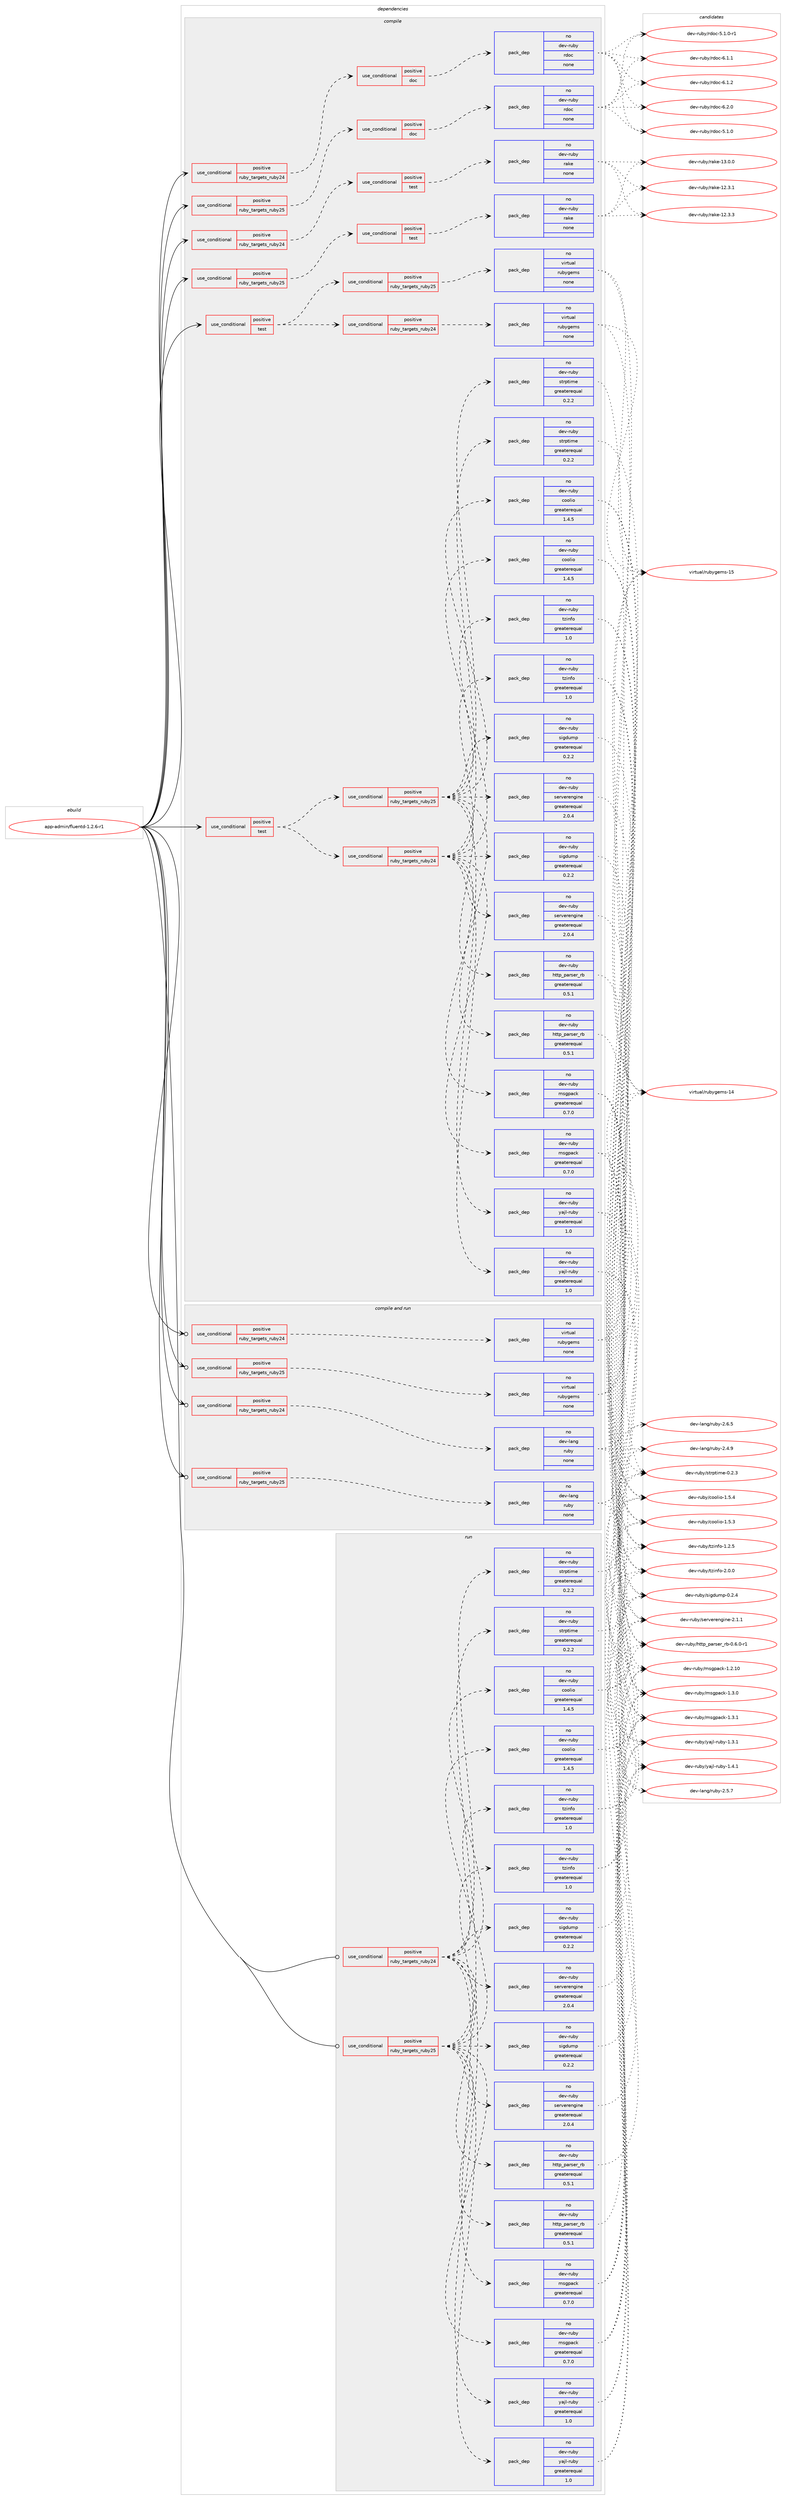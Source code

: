 digraph prolog {

# *************
# Graph options
# *************

newrank=true;
concentrate=true;
compound=true;
graph [rankdir=LR,fontname=Helvetica,fontsize=10,ranksep=1.5];#, ranksep=2.5, nodesep=0.2];
edge  [arrowhead=vee];
node  [fontname=Helvetica,fontsize=10];

# **********
# The ebuild
# **********

subgraph cluster_leftcol {
color=gray;
rank=same;
label=<<i>ebuild</i>>;
id [label="app-admin/fluentd-1.2.6-r1", color=red, width=4, href="../app-admin/fluentd-1.2.6-r1.svg"];
}

# ****************
# The dependencies
# ****************

subgraph cluster_midcol {
color=gray;
label=<<i>dependencies</i>>;
subgraph cluster_compile {
fillcolor="#eeeeee";
style=filled;
label=<<i>compile</i>>;
subgraph cond110929 {
dependency466448 [label=<<TABLE BORDER="0" CELLBORDER="1" CELLSPACING="0" CELLPADDING="4"><TR><TD ROWSPAN="3" CELLPADDING="10">use_conditional</TD></TR><TR><TD>positive</TD></TR><TR><TD>ruby_targets_ruby24</TD></TR></TABLE>>, shape=none, color=red];
subgraph cond110930 {
dependency466449 [label=<<TABLE BORDER="0" CELLBORDER="1" CELLSPACING="0" CELLPADDING="4"><TR><TD ROWSPAN="3" CELLPADDING="10">use_conditional</TD></TR><TR><TD>positive</TD></TR><TR><TD>doc</TD></TR></TABLE>>, shape=none, color=red];
subgraph pack347026 {
dependency466450 [label=<<TABLE BORDER="0" CELLBORDER="1" CELLSPACING="0" CELLPADDING="4" WIDTH="220"><TR><TD ROWSPAN="6" CELLPADDING="30">pack_dep</TD></TR><TR><TD WIDTH="110">no</TD></TR><TR><TD>dev-ruby</TD></TR><TR><TD>rdoc</TD></TR><TR><TD>none</TD></TR><TR><TD></TD></TR></TABLE>>, shape=none, color=blue];
}
dependency466449:e -> dependency466450:w [weight=20,style="dashed",arrowhead="vee"];
}
dependency466448:e -> dependency466449:w [weight=20,style="dashed",arrowhead="vee"];
}
id:e -> dependency466448:w [weight=20,style="solid",arrowhead="vee"];
subgraph cond110931 {
dependency466451 [label=<<TABLE BORDER="0" CELLBORDER="1" CELLSPACING="0" CELLPADDING="4"><TR><TD ROWSPAN="3" CELLPADDING="10">use_conditional</TD></TR><TR><TD>positive</TD></TR><TR><TD>ruby_targets_ruby24</TD></TR></TABLE>>, shape=none, color=red];
subgraph cond110932 {
dependency466452 [label=<<TABLE BORDER="0" CELLBORDER="1" CELLSPACING="0" CELLPADDING="4"><TR><TD ROWSPAN="3" CELLPADDING="10">use_conditional</TD></TR><TR><TD>positive</TD></TR><TR><TD>test</TD></TR></TABLE>>, shape=none, color=red];
subgraph pack347027 {
dependency466453 [label=<<TABLE BORDER="0" CELLBORDER="1" CELLSPACING="0" CELLPADDING="4" WIDTH="220"><TR><TD ROWSPAN="6" CELLPADDING="30">pack_dep</TD></TR><TR><TD WIDTH="110">no</TD></TR><TR><TD>dev-ruby</TD></TR><TR><TD>rake</TD></TR><TR><TD>none</TD></TR><TR><TD></TD></TR></TABLE>>, shape=none, color=blue];
}
dependency466452:e -> dependency466453:w [weight=20,style="dashed",arrowhead="vee"];
}
dependency466451:e -> dependency466452:w [weight=20,style="dashed",arrowhead="vee"];
}
id:e -> dependency466451:w [weight=20,style="solid",arrowhead="vee"];
subgraph cond110933 {
dependency466454 [label=<<TABLE BORDER="0" CELLBORDER="1" CELLSPACING="0" CELLPADDING="4"><TR><TD ROWSPAN="3" CELLPADDING="10">use_conditional</TD></TR><TR><TD>positive</TD></TR><TR><TD>ruby_targets_ruby25</TD></TR></TABLE>>, shape=none, color=red];
subgraph cond110934 {
dependency466455 [label=<<TABLE BORDER="0" CELLBORDER="1" CELLSPACING="0" CELLPADDING="4"><TR><TD ROWSPAN="3" CELLPADDING="10">use_conditional</TD></TR><TR><TD>positive</TD></TR><TR><TD>doc</TD></TR></TABLE>>, shape=none, color=red];
subgraph pack347028 {
dependency466456 [label=<<TABLE BORDER="0" CELLBORDER="1" CELLSPACING="0" CELLPADDING="4" WIDTH="220"><TR><TD ROWSPAN="6" CELLPADDING="30">pack_dep</TD></TR><TR><TD WIDTH="110">no</TD></TR><TR><TD>dev-ruby</TD></TR><TR><TD>rdoc</TD></TR><TR><TD>none</TD></TR><TR><TD></TD></TR></TABLE>>, shape=none, color=blue];
}
dependency466455:e -> dependency466456:w [weight=20,style="dashed",arrowhead="vee"];
}
dependency466454:e -> dependency466455:w [weight=20,style="dashed",arrowhead="vee"];
}
id:e -> dependency466454:w [weight=20,style="solid",arrowhead="vee"];
subgraph cond110935 {
dependency466457 [label=<<TABLE BORDER="0" CELLBORDER="1" CELLSPACING="0" CELLPADDING="4"><TR><TD ROWSPAN="3" CELLPADDING="10">use_conditional</TD></TR><TR><TD>positive</TD></TR><TR><TD>ruby_targets_ruby25</TD></TR></TABLE>>, shape=none, color=red];
subgraph cond110936 {
dependency466458 [label=<<TABLE BORDER="0" CELLBORDER="1" CELLSPACING="0" CELLPADDING="4"><TR><TD ROWSPAN="3" CELLPADDING="10">use_conditional</TD></TR><TR><TD>positive</TD></TR><TR><TD>test</TD></TR></TABLE>>, shape=none, color=red];
subgraph pack347029 {
dependency466459 [label=<<TABLE BORDER="0" CELLBORDER="1" CELLSPACING="0" CELLPADDING="4" WIDTH="220"><TR><TD ROWSPAN="6" CELLPADDING="30">pack_dep</TD></TR><TR><TD WIDTH="110">no</TD></TR><TR><TD>dev-ruby</TD></TR><TR><TD>rake</TD></TR><TR><TD>none</TD></TR><TR><TD></TD></TR></TABLE>>, shape=none, color=blue];
}
dependency466458:e -> dependency466459:w [weight=20,style="dashed",arrowhead="vee"];
}
dependency466457:e -> dependency466458:w [weight=20,style="dashed",arrowhead="vee"];
}
id:e -> dependency466457:w [weight=20,style="solid",arrowhead="vee"];
subgraph cond110937 {
dependency466460 [label=<<TABLE BORDER="0" CELLBORDER="1" CELLSPACING="0" CELLPADDING="4"><TR><TD ROWSPAN="3" CELLPADDING="10">use_conditional</TD></TR><TR><TD>positive</TD></TR><TR><TD>test</TD></TR></TABLE>>, shape=none, color=red];
subgraph cond110938 {
dependency466461 [label=<<TABLE BORDER="0" CELLBORDER="1" CELLSPACING="0" CELLPADDING="4"><TR><TD ROWSPAN="3" CELLPADDING="10">use_conditional</TD></TR><TR><TD>positive</TD></TR><TR><TD>ruby_targets_ruby24</TD></TR></TABLE>>, shape=none, color=red];
subgraph pack347030 {
dependency466462 [label=<<TABLE BORDER="0" CELLBORDER="1" CELLSPACING="0" CELLPADDING="4" WIDTH="220"><TR><TD ROWSPAN="6" CELLPADDING="30">pack_dep</TD></TR><TR><TD WIDTH="110">no</TD></TR><TR><TD>dev-ruby</TD></TR><TR><TD>msgpack</TD></TR><TR><TD>greaterequal</TD></TR><TR><TD>0.7.0</TD></TR></TABLE>>, shape=none, color=blue];
}
dependency466461:e -> dependency466462:w [weight=20,style="dashed",arrowhead="vee"];
subgraph pack347031 {
dependency466463 [label=<<TABLE BORDER="0" CELLBORDER="1" CELLSPACING="0" CELLPADDING="4" WIDTH="220"><TR><TD ROWSPAN="6" CELLPADDING="30">pack_dep</TD></TR><TR><TD WIDTH="110">no</TD></TR><TR><TD>dev-ruby</TD></TR><TR><TD>yajl-ruby</TD></TR><TR><TD>greaterequal</TD></TR><TR><TD>1.0</TD></TR></TABLE>>, shape=none, color=blue];
}
dependency466461:e -> dependency466463:w [weight=20,style="dashed",arrowhead="vee"];
subgraph pack347032 {
dependency466464 [label=<<TABLE BORDER="0" CELLBORDER="1" CELLSPACING="0" CELLPADDING="4" WIDTH="220"><TR><TD ROWSPAN="6" CELLPADDING="30">pack_dep</TD></TR><TR><TD WIDTH="110">no</TD></TR><TR><TD>dev-ruby</TD></TR><TR><TD>coolio</TD></TR><TR><TD>greaterequal</TD></TR><TR><TD>1.4.5</TD></TR></TABLE>>, shape=none, color=blue];
}
dependency466461:e -> dependency466464:w [weight=20,style="dashed",arrowhead="vee"];
subgraph pack347033 {
dependency466465 [label=<<TABLE BORDER="0" CELLBORDER="1" CELLSPACING="0" CELLPADDING="4" WIDTH="220"><TR><TD ROWSPAN="6" CELLPADDING="30">pack_dep</TD></TR><TR><TD WIDTH="110">no</TD></TR><TR><TD>dev-ruby</TD></TR><TR><TD>serverengine</TD></TR><TR><TD>greaterequal</TD></TR><TR><TD>2.0.4</TD></TR></TABLE>>, shape=none, color=blue];
}
dependency466461:e -> dependency466465:w [weight=20,style="dashed",arrowhead="vee"];
subgraph pack347034 {
dependency466466 [label=<<TABLE BORDER="0" CELLBORDER="1" CELLSPACING="0" CELLPADDING="4" WIDTH="220"><TR><TD ROWSPAN="6" CELLPADDING="30">pack_dep</TD></TR><TR><TD WIDTH="110">no</TD></TR><TR><TD>dev-ruby</TD></TR><TR><TD>http_parser_rb</TD></TR><TR><TD>greaterequal</TD></TR><TR><TD>0.5.1</TD></TR></TABLE>>, shape=none, color=blue];
}
dependency466461:e -> dependency466466:w [weight=20,style="dashed",arrowhead="vee"];
subgraph pack347035 {
dependency466467 [label=<<TABLE BORDER="0" CELLBORDER="1" CELLSPACING="0" CELLPADDING="4" WIDTH="220"><TR><TD ROWSPAN="6" CELLPADDING="30">pack_dep</TD></TR><TR><TD WIDTH="110">no</TD></TR><TR><TD>dev-ruby</TD></TR><TR><TD>sigdump</TD></TR><TR><TD>greaterequal</TD></TR><TR><TD>0.2.2</TD></TR></TABLE>>, shape=none, color=blue];
}
dependency466461:e -> dependency466467:w [weight=20,style="dashed",arrowhead="vee"];
subgraph pack347036 {
dependency466468 [label=<<TABLE BORDER="0" CELLBORDER="1" CELLSPACING="0" CELLPADDING="4" WIDTH="220"><TR><TD ROWSPAN="6" CELLPADDING="30">pack_dep</TD></TR><TR><TD WIDTH="110">no</TD></TR><TR><TD>dev-ruby</TD></TR><TR><TD>tzinfo</TD></TR><TR><TD>greaterequal</TD></TR><TR><TD>1.0</TD></TR></TABLE>>, shape=none, color=blue];
}
dependency466461:e -> dependency466468:w [weight=20,style="dashed",arrowhead="vee"];
subgraph pack347037 {
dependency466469 [label=<<TABLE BORDER="0" CELLBORDER="1" CELLSPACING="0" CELLPADDING="4" WIDTH="220"><TR><TD ROWSPAN="6" CELLPADDING="30">pack_dep</TD></TR><TR><TD WIDTH="110">no</TD></TR><TR><TD>dev-ruby</TD></TR><TR><TD>strptime</TD></TR><TR><TD>greaterequal</TD></TR><TR><TD>0.2.2</TD></TR></TABLE>>, shape=none, color=blue];
}
dependency466461:e -> dependency466469:w [weight=20,style="dashed",arrowhead="vee"];
}
dependency466460:e -> dependency466461:w [weight=20,style="dashed",arrowhead="vee"];
subgraph cond110939 {
dependency466470 [label=<<TABLE BORDER="0" CELLBORDER="1" CELLSPACING="0" CELLPADDING="4"><TR><TD ROWSPAN="3" CELLPADDING="10">use_conditional</TD></TR><TR><TD>positive</TD></TR><TR><TD>ruby_targets_ruby25</TD></TR></TABLE>>, shape=none, color=red];
subgraph pack347038 {
dependency466471 [label=<<TABLE BORDER="0" CELLBORDER="1" CELLSPACING="0" CELLPADDING="4" WIDTH="220"><TR><TD ROWSPAN="6" CELLPADDING="30">pack_dep</TD></TR><TR><TD WIDTH="110">no</TD></TR><TR><TD>dev-ruby</TD></TR><TR><TD>msgpack</TD></TR><TR><TD>greaterequal</TD></TR><TR><TD>0.7.0</TD></TR></TABLE>>, shape=none, color=blue];
}
dependency466470:e -> dependency466471:w [weight=20,style="dashed",arrowhead="vee"];
subgraph pack347039 {
dependency466472 [label=<<TABLE BORDER="0" CELLBORDER="1" CELLSPACING="0" CELLPADDING="4" WIDTH="220"><TR><TD ROWSPAN="6" CELLPADDING="30">pack_dep</TD></TR><TR><TD WIDTH="110">no</TD></TR><TR><TD>dev-ruby</TD></TR><TR><TD>yajl-ruby</TD></TR><TR><TD>greaterequal</TD></TR><TR><TD>1.0</TD></TR></TABLE>>, shape=none, color=blue];
}
dependency466470:e -> dependency466472:w [weight=20,style="dashed",arrowhead="vee"];
subgraph pack347040 {
dependency466473 [label=<<TABLE BORDER="0" CELLBORDER="1" CELLSPACING="0" CELLPADDING="4" WIDTH="220"><TR><TD ROWSPAN="6" CELLPADDING="30">pack_dep</TD></TR><TR><TD WIDTH="110">no</TD></TR><TR><TD>dev-ruby</TD></TR><TR><TD>coolio</TD></TR><TR><TD>greaterequal</TD></TR><TR><TD>1.4.5</TD></TR></TABLE>>, shape=none, color=blue];
}
dependency466470:e -> dependency466473:w [weight=20,style="dashed",arrowhead="vee"];
subgraph pack347041 {
dependency466474 [label=<<TABLE BORDER="0" CELLBORDER="1" CELLSPACING="0" CELLPADDING="4" WIDTH="220"><TR><TD ROWSPAN="6" CELLPADDING="30">pack_dep</TD></TR><TR><TD WIDTH="110">no</TD></TR><TR><TD>dev-ruby</TD></TR><TR><TD>serverengine</TD></TR><TR><TD>greaterequal</TD></TR><TR><TD>2.0.4</TD></TR></TABLE>>, shape=none, color=blue];
}
dependency466470:e -> dependency466474:w [weight=20,style="dashed",arrowhead="vee"];
subgraph pack347042 {
dependency466475 [label=<<TABLE BORDER="0" CELLBORDER="1" CELLSPACING="0" CELLPADDING="4" WIDTH="220"><TR><TD ROWSPAN="6" CELLPADDING="30">pack_dep</TD></TR><TR><TD WIDTH="110">no</TD></TR><TR><TD>dev-ruby</TD></TR><TR><TD>http_parser_rb</TD></TR><TR><TD>greaterequal</TD></TR><TR><TD>0.5.1</TD></TR></TABLE>>, shape=none, color=blue];
}
dependency466470:e -> dependency466475:w [weight=20,style="dashed",arrowhead="vee"];
subgraph pack347043 {
dependency466476 [label=<<TABLE BORDER="0" CELLBORDER="1" CELLSPACING="0" CELLPADDING="4" WIDTH="220"><TR><TD ROWSPAN="6" CELLPADDING="30">pack_dep</TD></TR><TR><TD WIDTH="110">no</TD></TR><TR><TD>dev-ruby</TD></TR><TR><TD>sigdump</TD></TR><TR><TD>greaterequal</TD></TR><TR><TD>0.2.2</TD></TR></TABLE>>, shape=none, color=blue];
}
dependency466470:e -> dependency466476:w [weight=20,style="dashed",arrowhead="vee"];
subgraph pack347044 {
dependency466477 [label=<<TABLE BORDER="0" CELLBORDER="1" CELLSPACING="0" CELLPADDING="4" WIDTH="220"><TR><TD ROWSPAN="6" CELLPADDING="30">pack_dep</TD></TR><TR><TD WIDTH="110">no</TD></TR><TR><TD>dev-ruby</TD></TR><TR><TD>tzinfo</TD></TR><TR><TD>greaterequal</TD></TR><TR><TD>1.0</TD></TR></TABLE>>, shape=none, color=blue];
}
dependency466470:e -> dependency466477:w [weight=20,style="dashed",arrowhead="vee"];
subgraph pack347045 {
dependency466478 [label=<<TABLE BORDER="0" CELLBORDER="1" CELLSPACING="0" CELLPADDING="4" WIDTH="220"><TR><TD ROWSPAN="6" CELLPADDING="30">pack_dep</TD></TR><TR><TD WIDTH="110">no</TD></TR><TR><TD>dev-ruby</TD></TR><TR><TD>strptime</TD></TR><TR><TD>greaterequal</TD></TR><TR><TD>0.2.2</TD></TR></TABLE>>, shape=none, color=blue];
}
dependency466470:e -> dependency466478:w [weight=20,style="dashed",arrowhead="vee"];
}
dependency466460:e -> dependency466470:w [weight=20,style="dashed",arrowhead="vee"];
}
id:e -> dependency466460:w [weight=20,style="solid",arrowhead="vee"];
subgraph cond110940 {
dependency466479 [label=<<TABLE BORDER="0" CELLBORDER="1" CELLSPACING="0" CELLPADDING="4"><TR><TD ROWSPAN="3" CELLPADDING="10">use_conditional</TD></TR><TR><TD>positive</TD></TR><TR><TD>test</TD></TR></TABLE>>, shape=none, color=red];
subgraph cond110941 {
dependency466480 [label=<<TABLE BORDER="0" CELLBORDER="1" CELLSPACING="0" CELLPADDING="4"><TR><TD ROWSPAN="3" CELLPADDING="10">use_conditional</TD></TR><TR><TD>positive</TD></TR><TR><TD>ruby_targets_ruby24</TD></TR></TABLE>>, shape=none, color=red];
subgraph pack347046 {
dependency466481 [label=<<TABLE BORDER="0" CELLBORDER="1" CELLSPACING="0" CELLPADDING="4" WIDTH="220"><TR><TD ROWSPAN="6" CELLPADDING="30">pack_dep</TD></TR><TR><TD WIDTH="110">no</TD></TR><TR><TD>virtual</TD></TR><TR><TD>rubygems</TD></TR><TR><TD>none</TD></TR><TR><TD></TD></TR></TABLE>>, shape=none, color=blue];
}
dependency466480:e -> dependency466481:w [weight=20,style="dashed",arrowhead="vee"];
}
dependency466479:e -> dependency466480:w [weight=20,style="dashed",arrowhead="vee"];
subgraph cond110942 {
dependency466482 [label=<<TABLE BORDER="0" CELLBORDER="1" CELLSPACING="0" CELLPADDING="4"><TR><TD ROWSPAN="3" CELLPADDING="10">use_conditional</TD></TR><TR><TD>positive</TD></TR><TR><TD>ruby_targets_ruby25</TD></TR></TABLE>>, shape=none, color=red];
subgraph pack347047 {
dependency466483 [label=<<TABLE BORDER="0" CELLBORDER="1" CELLSPACING="0" CELLPADDING="4" WIDTH="220"><TR><TD ROWSPAN="6" CELLPADDING="30">pack_dep</TD></TR><TR><TD WIDTH="110">no</TD></TR><TR><TD>virtual</TD></TR><TR><TD>rubygems</TD></TR><TR><TD>none</TD></TR><TR><TD></TD></TR></TABLE>>, shape=none, color=blue];
}
dependency466482:e -> dependency466483:w [weight=20,style="dashed",arrowhead="vee"];
}
dependency466479:e -> dependency466482:w [weight=20,style="dashed",arrowhead="vee"];
}
id:e -> dependency466479:w [weight=20,style="solid",arrowhead="vee"];
}
subgraph cluster_compileandrun {
fillcolor="#eeeeee";
style=filled;
label=<<i>compile and run</i>>;
subgraph cond110943 {
dependency466484 [label=<<TABLE BORDER="0" CELLBORDER="1" CELLSPACING="0" CELLPADDING="4"><TR><TD ROWSPAN="3" CELLPADDING="10">use_conditional</TD></TR><TR><TD>positive</TD></TR><TR><TD>ruby_targets_ruby24</TD></TR></TABLE>>, shape=none, color=red];
subgraph pack347048 {
dependency466485 [label=<<TABLE BORDER="0" CELLBORDER="1" CELLSPACING="0" CELLPADDING="4" WIDTH="220"><TR><TD ROWSPAN="6" CELLPADDING="30">pack_dep</TD></TR><TR><TD WIDTH="110">no</TD></TR><TR><TD>dev-lang</TD></TR><TR><TD>ruby</TD></TR><TR><TD>none</TD></TR><TR><TD></TD></TR></TABLE>>, shape=none, color=blue];
}
dependency466484:e -> dependency466485:w [weight=20,style="dashed",arrowhead="vee"];
}
id:e -> dependency466484:w [weight=20,style="solid",arrowhead="odotvee"];
subgraph cond110944 {
dependency466486 [label=<<TABLE BORDER="0" CELLBORDER="1" CELLSPACING="0" CELLPADDING="4"><TR><TD ROWSPAN="3" CELLPADDING="10">use_conditional</TD></TR><TR><TD>positive</TD></TR><TR><TD>ruby_targets_ruby24</TD></TR></TABLE>>, shape=none, color=red];
subgraph pack347049 {
dependency466487 [label=<<TABLE BORDER="0" CELLBORDER="1" CELLSPACING="0" CELLPADDING="4" WIDTH="220"><TR><TD ROWSPAN="6" CELLPADDING="30">pack_dep</TD></TR><TR><TD WIDTH="110">no</TD></TR><TR><TD>virtual</TD></TR><TR><TD>rubygems</TD></TR><TR><TD>none</TD></TR><TR><TD></TD></TR></TABLE>>, shape=none, color=blue];
}
dependency466486:e -> dependency466487:w [weight=20,style="dashed",arrowhead="vee"];
}
id:e -> dependency466486:w [weight=20,style="solid",arrowhead="odotvee"];
subgraph cond110945 {
dependency466488 [label=<<TABLE BORDER="0" CELLBORDER="1" CELLSPACING="0" CELLPADDING="4"><TR><TD ROWSPAN="3" CELLPADDING="10">use_conditional</TD></TR><TR><TD>positive</TD></TR><TR><TD>ruby_targets_ruby25</TD></TR></TABLE>>, shape=none, color=red];
subgraph pack347050 {
dependency466489 [label=<<TABLE BORDER="0" CELLBORDER="1" CELLSPACING="0" CELLPADDING="4" WIDTH="220"><TR><TD ROWSPAN="6" CELLPADDING="30">pack_dep</TD></TR><TR><TD WIDTH="110">no</TD></TR><TR><TD>dev-lang</TD></TR><TR><TD>ruby</TD></TR><TR><TD>none</TD></TR><TR><TD></TD></TR></TABLE>>, shape=none, color=blue];
}
dependency466488:e -> dependency466489:w [weight=20,style="dashed",arrowhead="vee"];
}
id:e -> dependency466488:w [weight=20,style="solid",arrowhead="odotvee"];
subgraph cond110946 {
dependency466490 [label=<<TABLE BORDER="0" CELLBORDER="1" CELLSPACING="0" CELLPADDING="4"><TR><TD ROWSPAN="3" CELLPADDING="10">use_conditional</TD></TR><TR><TD>positive</TD></TR><TR><TD>ruby_targets_ruby25</TD></TR></TABLE>>, shape=none, color=red];
subgraph pack347051 {
dependency466491 [label=<<TABLE BORDER="0" CELLBORDER="1" CELLSPACING="0" CELLPADDING="4" WIDTH="220"><TR><TD ROWSPAN="6" CELLPADDING="30">pack_dep</TD></TR><TR><TD WIDTH="110">no</TD></TR><TR><TD>virtual</TD></TR><TR><TD>rubygems</TD></TR><TR><TD>none</TD></TR><TR><TD></TD></TR></TABLE>>, shape=none, color=blue];
}
dependency466490:e -> dependency466491:w [weight=20,style="dashed",arrowhead="vee"];
}
id:e -> dependency466490:w [weight=20,style="solid",arrowhead="odotvee"];
}
subgraph cluster_run {
fillcolor="#eeeeee";
style=filled;
label=<<i>run</i>>;
subgraph cond110947 {
dependency466492 [label=<<TABLE BORDER="0" CELLBORDER="1" CELLSPACING="0" CELLPADDING="4"><TR><TD ROWSPAN="3" CELLPADDING="10">use_conditional</TD></TR><TR><TD>positive</TD></TR><TR><TD>ruby_targets_ruby24</TD></TR></TABLE>>, shape=none, color=red];
subgraph pack347052 {
dependency466493 [label=<<TABLE BORDER="0" CELLBORDER="1" CELLSPACING="0" CELLPADDING="4" WIDTH="220"><TR><TD ROWSPAN="6" CELLPADDING="30">pack_dep</TD></TR><TR><TD WIDTH="110">no</TD></TR><TR><TD>dev-ruby</TD></TR><TR><TD>msgpack</TD></TR><TR><TD>greaterequal</TD></TR><TR><TD>0.7.0</TD></TR></TABLE>>, shape=none, color=blue];
}
dependency466492:e -> dependency466493:w [weight=20,style="dashed",arrowhead="vee"];
subgraph pack347053 {
dependency466494 [label=<<TABLE BORDER="0" CELLBORDER="1" CELLSPACING="0" CELLPADDING="4" WIDTH="220"><TR><TD ROWSPAN="6" CELLPADDING="30">pack_dep</TD></TR><TR><TD WIDTH="110">no</TD></TR><TR><TD>dev-ruby</TD></TR><TR><TD>yajl-ruby</TD></TR><TR><TD>greaterequal</TD></TR><TR><TD>1.0</TD></TR></TABLE>>, shape=none, color=blue];
}
dependency466492:e -> dependency466494:w [weight=20,style="dashed",arrowhead="vee"];
subgraph pack347054 {
dependency466495 [label=<<TABLE BORDER="0" CELLBORDER="1" CELLSPACING="0" CELLPADDING="4" WIDTH="220"><TR><TD ROWSPAN="6" CELLPADDING="30">pack_dep</TD></TR><TR><TD WIDTH="110">no</TD></TR><TR><TD>dev-ruby</TD></TR><TR><TD>coolio</TD></TR><TR><TD>greaterequal</TD></TR><TR><TD>1.4.5</TD></TR></TABLE>>, shape=none, color=blue];
}
dependency466492:e -> dependency466495:w [weight=20,style="dashed",arrowhead="vee"];
subgraph pack347055 {
dependency466496 [label=<<TABLE BORDER="0" CELLBORDER="1" CELLSPACING="0" CELLPADDING="4" WIDTH="220"><TR><TD ROWSPAN="6" CELLPADDING="30">pack_dep</TD></TR><TR><TD WIDTH="110">no</TD></TR><TR><TD>dev-ruby</TD></TR><TR><TD>serverengine</TD></TR><TR><TD>greaterequal</TD></TR><TR><TD>2.0.4</TD></TR></TABLE>>, shape=none, color=blue];
}
dependency466492:e -> dependency466496:w [weight=20,style="dashed",arrowhead="vee"];
subgraph pack347056 {
dependency466497 [label=<<TABLE BORDER="0" CELLBORDER="1" CELLSPACING="0" CELLPADDING="4" WIDTH="220"><TR><TD ROWSPAN="6" CELLPADDING="30">pack_dep</TD></TR><TR><TD WIDTH="110">no</TD></TR><TR><TD>dev-ruby</TD></TR><TR><TD>http_parser_rb</TD></TR><TR><TD>greaterequal</TD></TR><TR><TD>0.5.1</TD></TR></TABLE>>, shape=none, color=blue];
}
dependency466492:e -> dependency466497:w [weight=20,style="dashed",arrowhead="vee"];
subgraph pack347057 {
dependency466498 [label=<<TABLE BORDER="0" CELLBORDER="1" CELLSPACING="0" CELLPADDING="4" WIDTH="220"><TR><TD ROWSPAN="6" CELLPADDING="30">pack_dep</TD></TR><TR><TD WIDTH="110">no</TD></TR><TR><TD>dev-ruby</TD></TR><TR><TD>sigdump</TD></TR><TR><TD>greaterequal</TD></TR><TR><TD>0.2.2</TD></TR></TABLE>>, shape=none, color=blue];
}
dependency466492:e -> dependency466498:w [weight=20,style="dashed",arrowhead="vee"];
subgraph pack347058 {
dependency466499 [label=<<TABLE BORDER="0" CELLBORDER="1" CELLSPACING="0" CELLPADDING="4" WIDTH="220"><TR><TD ROWSPAN="6" CELLPADDING="30">pack_dep</TD></TR><TR><TD WIDTH="110">no</TD></TR><TR><TD>dev-ruby</TD></TR><TR><TD>tzinfo</TD></TR><TR><TD>greaterequal</TD></TR><TR><TD>1.0</TD></TR></TABLE>>, shape=none, color=blue];
}
dependency466492:e -> dependency466499:w [weight=20,style="dashed",arrowhead="vee"];
subgraph pack347059 {
dependency466500 [label=<<TABLE BORDER="0" CELLBORDER="1" CELLSPACING="0" CELLPADDING="4" WIDTH="220"><TR><TD ROWSPAN="6" CELLPADDING="30">pack_dep</TD></TR><TR><TD WIDTH="110">no</TD></TR><TR><TD>dev-ruby</TD></TR><TR><TD>strptime</TD></TR><TR><TD>greaterequal</TD></TR><TR><TD>0.2.2</TD></TR></TABLE>>, shape=none, color=blue];
}
dependency466492:e -> dependency466500:w [weight=20,style="dashed",arrowhead="vee"];
}
id:e -> dependency466492:w [weight=20,style="solid",arrowhead="odot"];
subgraph cond110948 {
dependency466501 [label=<<TABLE BORDER="0" CELLBORDER="1" CELLSPACING="0" CELLPADDING="4"><TR><TD ROWSPAN="3" CELLPADDING="10">use_conditional</TD></TR><TR><TD>positive</TD></TR><TR><TD>ruby_targets_ruby25</TD></TR></TABLE>>, shape=none, color=red];
subgraph pack347060 {
dependency466502 [label=<<TABLE BORDER="0" CELLBORDER="1" CELLSPACING="0" CELLPADDING="4" WIDTH="220"><TR><TD ROWSPAN="6" CELLPADDING="30">pack_dep</TD></TR><TR><TD WIDTH="110">no</TD></TR><TR><TD>dev-ruby</TD></TR><TR><TD>msgpack</TD></TR><TR><TD>greaterequal</TD></TR><TR><TD>0.7.0</TD></TR></TABLE>>, shape=none, color=blue];
}
dependency466501:e -> dependency466502:w [weight=20,style="dashed",arrowhead="vee"];
subgraph pack347061 {
dependency466503 [label=<<TABLE BORDER="0" CELLBORDER="1" CELLSPACING="0" CELLPADDING="4" WIDTH="220"><TR><TD ROWSPAN="6" CELLPADDING="30">pack_dep</TD></TR><TR><TD WIDTH="110">no</TD></TR><TR><TD>dev-ruby</TD></TR><TR><TD>yajl-ruby</TD></TR><TR><TD>greaterequal</TD></TR><TR><TD>1.0</TD></TR></TABLE>>, shape=none, color=blue];
}
dependency466501:e -> dependency466503:w [weight=20,style="dashed",arrowhead="vee"];
subgraph pack347062 {
dependency466504 [label=<<TABLE BORDER="0" CELLBORDER="1" CELLSPACING="0" CELLPADDING="4" WIDTH="220"><TR><TD ROWSPAN="6" CELLPADDING="30">pack_dep</TD></TR><TR><TD WIDTH="110">no</TD></TR><TR><TD>dev-ruby</TD></TR><TR><TD>coolio</TD></TR><TR><TD>greaterequal</TD></TR><TR><TD>1.4.5</TD></TR></TABLE>>, shape=none, color=blue];
}
dependency466501:e -> dependency466504:w [weight=20,style="dashed",arrowhead="vee"];
subgraph pack347063 {
dependency466505 [label=<<TABLE BORDER="0" CELLBORDER="1" CELLSPACING="0" CELLPADDING="4" WIDTH="220"><TR><TD ROWSPAN="6" CELLPADDING="30">pack_dep</TD></TR><TR><TD WIDTH="110">no</TD></TR><TR><TD>dev-ruby</TD></TR><TR><TD>serverengine</TD></TR><TR><TD>greaterequal</TD></TR><TR><TD>2.0.4</TD></TR></TABLE>>, shape=none, color=blue];
}
dependency466501:e -> dependency466505:w [weight=20,style="dashed",arrowhead="vee"];
subgraph pack347064 {
dependency466506 [label=<<TABLE BORDER="0" CELLBORDER="1" CELLSPACING="0" CELLPADDING="4" WIDTH="220"><TR><TD ROWSPAN="6" CELLPADDING="30">pack_dep</TD></TR><TR><TD WIDTH="110">no</TD></TR><TR><TD>dev-ruby</TD></TR><TR><TD>http_parser_rb</TD></TR><TR><TD>greaterequal</TD></TR><TR><TD>0.5.1</TD></TR></TABLE>>, shape=none, color=blue];
}
dependency466501:e -> dependency466506:w [weight=20,style="dashed",arrowhead="vee"];
subgraph pack347065 {
dependency466507 [label=<<TABLE BORDER="0" CELLBORDER="1" CELLSPACING="0" CELLPADDING="4" WIDTH="220"><TR><TD ROWSPAN="6" CELLPADDING="30">pack_dep</TD></TR><TR><TD WIDTH="110">no</TD></TR><TR><TD>dev-ruby</TD></TR><TR><TD>sigdump</TD></TR><TR><TD>greaterequal</TD></TR><TR><TD>0.2.2</TD></TR></TABLE>>, shape=none, color=blue];
}
dependency466501:e -> dependency466507:w [weight=20,style="dashed",arrowhead="vee"];
subgraph pack347066 {
dependency466508 [label=<<TABLE BORDER="0" CELLBORDER="1" CELLSPACING="0" CELLPADDING="4" WIDTH="220"><TR><TD ROWSPAN="6" CELLPADDING="30">pack_dep</TD></TR><TR><TD WIDTH="110">no</TD></TR><TR><TD>dev-ruby</TD></TR><TR><TD>tzinfo</TD></TR><TR><TD>greaterequal</TD></TR><TR><TD>1.0</TD></TR></TABLE>>, shape=none, color=blue];
}
dependency466501:e -> dependency466508:w [weight=20,style="dashed",arrowhead="vee"];
subgraph pack347067 {
dependency466509 [label=<<TABLE BORDER="0" CELLBORDER="1" CELLSPACING="0" CELLPADDING="4" WIDTH="220"><TR><TD ROWSPAN="6" CELLPADDING="30">pack_dep</TD></TR><TR><TD WIDTH="110">no</TD></TR><TR><TD>dev-ruby</TD></TR><TR><TD>strptime</TD></TR><TR><TD>greaterequal</TD></TR><TR><TD>0.2.2</TD></TR></TABLE>>, shape=none, color=blue];
}
dependency466501:e -> dependency466509:w [weight=20,style="dashed",arrowhead="vee"];
}
id:e -> dependency466501:w [weight=20,style="solid",arrowhead="odot"];
}
}

# **************
# The candidates
# **************

subgraph cluster_choices {
rank=same;
color=gray;
label=<<i>candidates</i>>;

subgraph choice347026 {
color=black;
nodesep=1;
choice10010111845114117981214711410011199455346494648 [label="dev-ruby/rdoc-5.1.0", color=red, width=4,href="../dev-ruby/rdoc-5.1.0.svg"];
choice100101118451141179812147114100111994553464946484511449 [label="dev-ruby/rdoc-5.1.0-r1", color=red, width=4,href="../dev-ruby/rdoc-5.1.0-r1.svg"];
choice10010111845114117981214711410011199455446494649 [label="dev-ruby/rdoc-6.1.1", color=red, width=4,href="../dev-ruby/rdoc-6.1.1.svg"];
choice10010111845114117981214711410011199455446494650 [label="dev-ruby/rdoc-6.1.2", color=red, width=4,href="../dev-ruby/rdoc-6.1.2.svg"];
choice10010111845114117981214711410011199455446504648 [label="dev-ruby/rdoc-6.2.0", color=red, width=4,href="../dev-ruby/rdoc-6.2.0.svg"];
dependency466450:e -> choice10010111845114117981214711410011199455346494648:w [style=dotted,weight="100"];
dependency466450:e -> choice100101118451141179812147114100111994553464946484511449:w [style=dotted,weight="100"];
dependency466450:e -> choice10010111845114117981214711410011199455446494649:w [style=dotted,weight="100"];
dependency466450:e -> choice10010111845114117981214711410011199455446494650:w [style=dotted,weight="100"];
dependency466450:e -> choice10010111845114117981214711410011199455446504648:w [style=dotted,weight="100"];
}
subgraph choice347027 {
color=black;
nodesep=1;
choice1001011184511411798121471149710710145495046514649 [label="dev-ruby/rake-12.3.1", color=red, width=4,href="../dev-ruby/rake-12.3.1.svg"];
choice1001011184511411798121471149710710145495046514651 [label="dev-ruby/rake-12.3.3", color=red, width=4,href="../dev-ruby/rake-12.3.3.svg"];
choice1001011184511411798121471149710710145495146484648 [label="dev-ruby/rake-13.0.0", color=red, width=4,href="../dev-ruby/rake-13.0.0.svg"];
dependency466453:e -> choice1001011184511411798121471149710710145495046514649:w [style=dotted,weight="100"];
dependency466453:e -> choice1001011184511411798121471149710710145495046514651:w [style=dotted,weight="100"];
dependency466453:e -> choice1001011184511411798121471149710710145495146484648:w [style=dotted,weight="100"];
}
subgraph choice347028 {
color=black;
nodesep=1;
choice10010111845114117981214711410011199455346494648 [label="dev-ruby/rdoc-5.1.0", color=red, width=4,href="../dev-ruby/rdoc-5.1.0.svg"];
choice100101118451141179812147114100111994553464946484511449 [label="dev-ruby/rdoc-5.1.0-r1", color=red, width=4,href="../dev-ruby/rdoc-5.1.0-r1.svg"];
choice10010111845114117981214711410011199455446494649 [label="dev-ruby/rdoc-6.1.1", color=red, width=4,href="../dev-ruby/rdoc-6.1.1.svg"];
choice10010111845114117981214711410011199455446494650 [label="dev-ruby/rdoc-6.1.2", color=red, width=4,href="../dev-ruby/rdoc-6.1.2.svg"];
choice10010111845114117981214711410011199455446504648 [label="dev-ruby/rdoc-6.2.0", color=red, width=4,href="../dev-ruby/rdoc-6.2.0.svg"];
dependency466456:e -> choice10010111845114117981214711410011199455346494648:w [style=dotted,weight="100"];
dependency466456:e -> choice100101118451141179812147114100111994553464946484511449:w [style=dotted,weight="100"];
dependency466456:e -> choice10010111845114117981214711410011199455446494649:w [style=dotted,weight="100"];
dependency466456:e -> choice10010111845114117981214711410011199455446494650:w [style=dotted,weight="100"];
dependency466456:e -> choice10010111845114117981214711410011199455446504648:w [style=dotted,weight="100"];
}
subgraph choice347029 {
color=black;
nodesep=1;
choice1001011184511411798121471149710710145495046514649 [label="dev-ruby/rake-12.3.1", color=red, width=4,href="../dev-ruby/rake-12.3.1.svg"];
choice1001011184511411798121471149710710145495046514651 [label="dev-ruby/rake-12.3.3", color=red, width=4,href="../dev-ruby/rake-12.3.3.svg"];
choice1001011184511411798121471149710710145495146484648 [label="dev-ruby/rake-13.0.0", color=red, width=4,href="../dev-ruby/rake-13.0.0.svg"];
dependency466459:e -> choice1001011184511411798121471149710710145495046514649:w [style=dotted,weight="100"];
dependency466459:e -> choice1001011184511411798121471149710710145495046514651:w [style=dotted,weight="100"];
dependency466459:e -> choice1001011184511411798121471149710710145495146484648:w [style=dotted,weight="100"];
}
subgraph choice347030 {
color=black;
nodesep=1;
choice100101118451141179812147109115103112979910745494650464948 [label="dev-ruby/msgpack-1.2.10", color=red, width=4,href="../dev-ruby/msgpack-1.2.10.svg"];
choice1001011184511411798121471091151031129799107454946514648 [label="dev-ruby/msgpack-1.3.0", color=red, width=4,href="../dev-ruby/msgpack-1.3.0.svg"];
choice1001011184511411798121471091151031129799107454946514649 [label="dev-ruby/msgpack-1.3.1", color=red, width=4,href="../dev-ruby/msgpack-1.3.1.svg"];
dependency466462:e -> choice100101118451141179812147109115103112979910745494650464948:w [style=dotted,weight="100"];
dependency466462:e -> choice1001011184511411798121471091151031129799107454946514648:w [style=dotted,weight="100"];
dependency466462:e -> choice1001011184511411798121471091151031129799107454946514649:w [style=dotted,weight="100"];
}
subgraph choice347031 {
color=black;
nodesep=1;
choice100101118451141179812147121971061084511411798121454946514649 [label="dev-ruby/yajl-ruby-1.3.1", color=red, width=4,href="../dev-ruby/yajl-ruby-1.3.1.svg"];
choice100101118451141179812147121971061084511411798121454946524649 [label="dev-ruby/yajl-ruby-1.4.1", color=red, width=4,href="../dev-ruby/yajl-ruby-1.4.1.svg"];
dependency466463:e -> choice100101118451141179812147121971061084511411798121454946514649:w [style=dotted,weight="100"];
dependency466463:e -> choice100101118451141179812147121971061084511411798121454946524649:w [style=dotted,weight="100"];
}
subgraph choice347032 {
color=black;
nodesep=1;
choice10010111845114117981214799111111108105111454946534651 [label="dev-ruby/coolio-1.5.3", color=red, width=4,href="../dev-ruby/coolio-1.5.3.svg"];
choice10010111845114117981214799111111108105111454946534652 [label="dev-ruby/coolio-1.5.4", color=red, width=4,href="../dev-ruby/coolio-1.5.4.svg"];
dependency466464:e -> choice10010111845114117981214799111111108105111454946534651:w [style=dotted,weight="100"];
dependency466464:e -> choice10010111845114117981214799111111108105111454946534652:w [style=dotted,weight="100"];
}
subgraph choice347033 {
color=black;
nodesep=1;
choice100101118451141179812147115101114118101114101110103105110101455046494649 [label="dev-ruby/serverengine-2.1.1", color=red, width=4,href="../dev-ruby/serverengine-2.1.1.svg"];
dependency466465:e -> choice100101118451141179812147115101114118101114101110103105110101455046494649:w [style=dotted,weight="100"];
}
subgraph choice347034 {
color=black;
nodesep=1;
choice100101118451141179812147104116116112951129711411510111495114984548465446484511449 [label="dev-ruby/http_parser_rb-0.6.0-r1", color=red, width=4,href="../dev-ruby/http_parser_rb-0.6.0-r1.svg"];
dependency466466:e -> choice100101118451141179812147104116116112951129711411510111495114984548465446484511449:w [style=dotted,weight="100"];
}
subgraph choice347035 {
color=black;
nodesep=1;
choice100101118451141179812147115105103100117109112454846504652 [label="dev-ruby/sigdump-0.2.4", color=red, width=4,href="../dev-ruby/sigdump-0.2.4.svg"];
dependency466467:e -> choice100101118451141179812147115105103100117109112454846504652:w [style=dotted,weight="100"];
}
subgraph choice347036 {
color=black;
nodesep=1;
choice100101118451141179812147116122105110102111454946504653 [label="dev-ruby/tzinfo-1.2.5", color=red, width=4,href="../dev-ruby/tzinfo-1.2.5.svg"];
choice100101118451141179812147116122105110102111455046484648 [label="dev-ruby/tzinfo-2.0.0", color=red, width=4,href="../dev-ruby/tzinfo-2.0.0.svg"];
dependency466468:e -> choice100101118451141179812147116122105110102111454946504653:w [style=dotted,weight="100"];
dependency466468:e -> choice100101118451141179812147116122105110102111455046484648:w [style=dotted,weight="100"];
}
subgraph choice347037 {
color=black;
nodesep=1;
choice100101118451141179812147115116114112116105109101454846504651 [label="dev-ruby/strptime-0.2.3", color=red, width=4,href="../dev-ruby/strptime-0.2.3.svg"];
dependency466469:e -> choice100101118451141179812147115116114112116105109101454846504651:w [style=dotted,weight="100"];
}
subgraph choice347038 {
color=black;
nodesep=1;
choice100101118451141179812147109115103112979910745494650464948 [label="dev-ruby/msgpack-1.2.10", color=red, width=4,href="../dev-ruby/msgpack-1.2.10.svg"];
choice1001011184511411798121471091151031129799107454946514648 [label="dev-ruby/msgpack-1.3.0", color=red, width=4,href="../dev-ruby/msgpack-1.3.0.svg"];
choice1001011184511411798121471091151031129799107454946514649 [label="dev-ruby/msgpack-1.3.1", color=red, width=4,href="../dev-ruby/msgpack-1.3.1.svg"];
dependency466471:e -> choice100101118451141179812147109115103112979910745494650464948:w [style=dotted,weight="100"];
dependency466471:e -> choice1001011184511411798121471091151031129799107454946514648:w [style=dotted,weight="100"];
dependency466471:e -> choice1001011184511411798121471091151031129799107454946514649:w [style=dotted,weight="100"];
}
subgraph choice347039 {
color=black;
nodesep=1;
choice100101118451141179812147121971061084511411798121454946514649 [label="dev-ruby/yajl-ruby-1.3.1", color=red, width=4,href="../dev-ruby/yajl-ruby-1.3.1.svg"];
choice100101118451141179812147121971061084511411798121454946524649 [label="dev-ruby/yajl-ruby-1.4.1", color=red, width=4,href="../dev-ruby/yajl-ruby-1.4.1.svg"];
dependency466472:e -> choice100101118451141179812147121971061084511411798121454946514649:w [style=dotted,weight="100"];
dependency466472:e -> choice100101118451141179812147121971061084511411798121454946524649:w [style=dotted,weight="100"];
}
subgraph choice347040 {
color=black;
nodesep=1;
choice10010111845114117981214799111111108105111454946534651 [label="dev-ruby/coolio-1.5.3", color=red, width=4,href="../dev-ruby/coolio-1.5.3.svg"];
choice10010111845114117981214799111111108105111454946534652 [label="dev-ruby/coolio-1.5.4", color=red, width=4,href="../dev-ruby/coolio-1.5.4.svg"];
dependency466473:e -> choice10010111845114117981214799111111108105111454946534651:w [style=dotted,weight="100"];
dependency466473:e -> choice10010111845114117981214799111111108105111454946534652:w [style=dotted,weight="100"];
}
subgraph choice347041 {
color=black;
nodesep=1;
choice100101118451141179812147115101114118101114101110103105110101455046494649 [label="dev-ruby/serverengine-2.1.1", color=red, width=4,href="../dev-ruby/serverengine-2.1.1.svg"];
dependency466474:e -> choice100101118451141179812147115101114118101114101110103105110101455046494649:w [style=dotted,weight="100"];
}
subgraph choice347042 {
color=black;
nodesep=1;
choice100101118451141179812147104116116112951129711411510111495114984548465446484511449 [label="dev-ruby/http_parser_rb-0.6.0-r1", color=red, width=4,href="../dev-ruby/http_parser_rb-0.6.0-r1.svg"];
dependency466475:e -> choice100101118451141179812147104116116112951129711411510111495114984548465446484511449:w [style=dotted,weight="100"];
}
subgraph choice347043 {
color=black;
nodesep=1;
choice100101118451141179812147115105103100117109112454846504652 [label="dev-ruby/sigdump-0.2.4", color=red, width=4,href="../dev-ruby/sigdump-0.2.4.svg"];
dependency466476:e -> choice100101118451141179812147115105103100117109112454846504652:w [style=dotted,weight="100"];
}
subgraph choice347044 {
color=black;
nodesep=1;
choice100101118451141179812147116122105110102111454946504653 [label="dev-ruby/tzinfo-1.2.5", color=red, width=4,href="../dev-ruby/tzinfo-1.2.5.svg"];
choice100101118451141179812147116122105110102111455046484648 [label="dev-ruby/tzinfo-2.0.0", color=red, width=4,href="../dev-ruby/tzinfo-2.0.0.svg"];
dependency466477:e -> choice100101118451141179812147116122105110102111454946504653:w [style=dotted,weight="100"];
dependency466477:e -> choice100101118451141179812147116122105110102111455046484648:w [style=dotted,weight="100"];
}
subgraph choice347045 {
color=black;
nodesep=1;
choice100101118451141179812147115116114112116105109101454846504651 [label="dev-ruby/strptime-0.2.3", color=red, width=4,href="../dev-ruby/strptime-0.2.3.svg"];
dependency466478:e -> choice100101118451141179812147115116114112116105109101454846504651:w [style=dotted,weight="100"];
}
subgraph choice347046 {
color=black;
nodesep=1;
choice118105114116117971084711411798121103101109115454952 [label="virtual/rubygems-14", color=red, width=4,href="../virtual/rubygems-14.svg"];
choice118105114116117971084711411798121103101109115454953 [label="virtual/rubygems-15", color=red, width=4,href="../virtual/rubygems-15.svg"];
dependency466481:e -> choice118105114116117971084711411798121103101109115454952:w [style=dotted,weight="100"];
dependency466481:e -> choice118105114116117971084711411798121103101109115454953:w [style=dotted,weight="100"];
}
subgraph choice347047 {
color=black;
nodesep=1;
choice118105114116117971084711411798121103101109115454952 [label="virtual/rubygems-14", color=red, width=4,href="../virtual/rubygems-14.svg"];
choice118105114116117971084711411798121103101109115454953 [label="virtual/rubygems-15", color=red, width=4,href="../virtual/rubygems-15.svg"];
dependency466483:e -> choice118105114116117971084711411798121103101109115454952:w [style=dotted,weight="100"];
dependency466483:e -> choice118105114116117971084711411798121103101109115454953:w [style=dotted,weight="100"];
}
subgraph choice347048 {
color=black;
nodesep=1;
choice10010111845108971101034711411798121455046524657 [label="dev-lang/ruby-2.4.9", color=red, width=4,href="../dev-lang/ruby-2.4.9.svg"];
choice10010111845108971101034711411798121455046534655 [label="dev-lang/ruby-2.5.7", color=red, width=4,href="../dev-lang/ruby-2.5.7.svg"];
choice10010111845108971101034711411798121455046544653 [label="dev-lang/ruby-2.6.5", color=red, width=4,href="../dev-lang/ruby-2.6.5.svg"];
dependency466485:e -> choice10010111845108971101034711411798121455046524657:w [style=dotted,weight="100"];
dependency466485:e -> choice10010111845108971101034711411798121455046534655:w [style=dotted,weight="100"];
dependency466485:e -> choice10010111845108971101034711411798121455046544653:w [style=dotted,weight="100"];
}
subgraph choice347049 {
color=black;
nodesep=1;
choice118105114116117971084711411798121103101109115454952 [label="virtual/rubygems-14", color=red, width=4,href="../virtual/rubygems-14.svg"];
choice118105114116117971084711411798121103101109115454953 [label="virtual/rubygems-15", color=red, width=4,href="../virtual/rubygems-15.svg"];
dependency466487:e -> choice118105114116117971084711411798121103101109115454952:w [style=dotted,weight="100"];
dependency466487:e -> choice118105114116117971084711411798121103101109115454953:w [style=dotted,weight="100"];
}
subgraph choice347050 {
color=black;
nodesep=1;
choice10010111845108971101034711411798121455046524657 [label="dev-lang/ruby-2.4.9", color=red, width=4,href="../dev-lang/ruby-2.4.9.svg"];
choice10010111845108971101034711411798121455046534655 [label="dev-lang/ruby-2.5.7", color=red, width=4,href="../dev-lang/ruby-2.5.7.svg"];
choice10010111845108971101034711411798121455046544653 [label="dev-lang/ruby-2.6.5", color=red, width=4,href="../dev-lang/ruby-2.6.5.svg"];
dependency466489:e -> choice10010111845108971101034711411798121455046524657:w [style=dotted,weight="100"];
dependency466489:e -> choice10010111845108971101034711411798121455046534655:w [style=dotted,weight="100"];
dependency466489:e -> choice10010111845108971101034711411798121455046544653:w [style=dotted,weight="100"];
}
subgraph choice347051 {
color=black;
nodesep=1;
choice118105114116117971084711411798121103101109115454952 [label="virtual/rubygems-14", color=red, width=4,href="../virtual/rubygems-14.svg"];
choice118105114116117971084711411798121103101109115454953 [label="virtual/rubygems-15", color=red, width=4,href="../virtual/rubygems-15.svg"];
dependency466491:e -> choice118105114116117971084711411798121103101109115454952:w [style=dotted,weight="100"];
dependency466491:e -> choice118105114116117971084711411798121103101109115454953:w [style=dotted,weight="100"];
}
subgraph choice347052 {
color=black;
nodesep=1;
choice100101118451141179812147109115103112979910745494650464948 [label="dev-ruby/msgpack-1.2.10", color=red, width=4,href="../dev-ruby/msgpack-1.2.10.svg"];
choice1001011184511411798121471091151031129799107454946514648 [label="dev-ruby/msgpack-1.3.0", color=red, width=4,href="../dev-ruby/msgpack-1.3.0.svg"];
choice1001011184511411798121471091151031129799107454946514649 [label="dev-ruby/msgpack-1.3.1", color=red, width=4,href="../dev-ruby/msgpack-1.3.1.svg"];
dependency466493:e -> choice100101118451141179812147109115103112979910745494650464948:w [style=dotted,weight="100"];
dependency466493:e -> choice1001011184511411798121471091151031129799107454946514648:w [style=dotted,weight="100"];
dependency466493:e -> choice1001011184511411798121471091151031129799107454946514649:w [style=dotted,weight="100"];
}
subgraph choice347053 {
color=black;
nodesep=1;
choice100101118451141179812147121971061084511411798121454946514649 [label="dev-ruby/yajl-ruby-1.3.1", color=red, width=4,href="../dev-ruby/yajl-ruby-1.3.1.svg"];
choice100101118451141179812147121971061084511411798121454946524649 [label="dev-ruby/yajl-ruby-1.4.1", color=red, width=4,href="../dev-ruby/yajl-ruby-1.4.1.svg"];
dependency466494:e -> choice100101118451141179812147121971061084511411798121454946514649:w [style=dotted,weight="100"];
dependency466494:e -> choice100101118451141179812147121971061084511411798121454946524649:w [style=dotted,weight="100"];
}
subgraph choice347054 {
color=black;
nodesep=1;
choice10010111845114117981214799111111108105111454946534651 [label="dev-ruby/coolio-1.5.3", color=red, width=4,href="../dev-ruby/coolio-1.5.3.svg"];
choice10010111845114117981214799111111108105111454946534652 [label="dev-ruby/coolio-1.5.4", color=red, width=4,href="../dev-ruby/coolio-1.5.4.svg"];
dependency466495:e -> choice10010111845114117981214799111111108105111454946534651:w [style=dotted,weight="100"];
dependency466495:e -> choice10010111845114117981214799111111108105111454946534652:w [style=dotted,weight="100"];
}
subgraph choice347055 {
color=black;
nodesep=1;
choice100101118451141179812147115101114118101114101110103105110101455046494649 [label="dev-ruby/serverengine-2.1.1", color=red, width=4,href="../dev-ruby/serverengine-2.1.1.svg"];
dependency466496:e -> choice100101118451141179812147115101114118101114101110103105110101455046494649:w [style=dotted,weight="100"];
}
subgraph choice347056 {
color=black;
nodesep=1;
choice100101118451141179812147104116116112951129711411510111495114984548465446484511449 [label="dev-ruby/http_parser_rb-0.6.0-r1", color=red, width=4,href="../dev-ruby/http_parser_rb-0.6.0-r1.svg"];
dependency466497:e -> choice100101118451141179812147104116116112951129711411510111495114984548465446484511449:w [style=dotted,weight="100"];
}
subgraph choice347057 {
color=black;
nodesep=1;
choice100101118451141179812147115105103100117109112454846504652 [label="dev-ruby/sigdump-0.2.4", color=red, width=4,href="../dev-ruby/sigdump-0.2.4.svg"];
dependency466498:e -> choice100101118451141179812147115105103100117109112454846504652:w [style=dotted,weight="100"];
}
subgraph choice347058 {
color=black;
nodesep=1;
choice100101118451141179812147116122105110102111454946504653 [label="dev-ruby/tzinfo-1.2.5", color=red, width=4,href="../dev-ruby/tzinfo-1.2.5.svg"];
choice100101118451141179812147116122105110102111455046484648 [label="dev-ruby/tzinfo-2.0.0", color=red, width=4,href="../dev-ruby/tzinfo-2.0.0.svg"];
dependency466499:e -> choice100101118451141179812147116122105110102111454946504653:w [style=dotted,weight="100"];
dependency466499:e -> choice100101118451141179812147116122105110102111455046484648:w [style=dotted,weight="100"];
}
subgraph choice347059 {
color=black;
nodesep=1;
choice100101118451141179812147115116114112116105109101454846504651 [label="dev-ruby/strptime-0.2.3", color=red, width=4,href="../dev-ruby/strptime-0.2.3.svg"];
dependency466500:e -> choice100101118451141179812147115116114112116105109101454846504651:w [style=dotted,weight="100"];
}
subgraph choice347060 {
color=black;
nodesep=1;
choice100101118451141179812147109115103112979910745494650464948 [label="dev-ruby/msgpack-1.2.10", color=red, width=4,href="../dev-ruby/msgpack-1.2.10.svg"];
choice1001011184511411798121471091151031129799107454946514648 [label="dev-ruby/msgpack-1.3.0", color=red, width=4,href="../dev-ruby/msgpack-1.3.0.svg"];
choice1001011184511411798121471091151031129799107454946514649 [label="dev-ruby/msgpack-1.3.1", color=red, width=4,href="../dev-ruby/msgpack-1.3.1.svg"];
dependency466502:e -> choice100101118451141179812147109115103112979910745494650464948:w [style=dotted,weight="100"];
dependency466502:e -> choice1001011184511411798121471091151031129799107454946514648:w [style=dotted,weight="100"];
dependency466502:e -> choice1001011184511411798121471091151031129799107454946514649:w [style=dotted,weight="100"];
}
subgraph choice347061 {
color=black;
nodesep=1;
choice100101118451141179812147121971061084511411798121454946514649 [label="dev-ruby/yajl-ruby-1.3.1", color=red, width=4,href="../dev-ruby/yajl-ruby-1.3.1.svg"];
choice100101118451141179812147121971061084511411798121454946524649 [label="dev-ruby/yajl-ruby-1.4.1", color=red, width=4,href="../dev-ruby/yajl-ruby-1.4.1.svg"];
dependency466503:e -> choice100101118451141179812147121971061084511411798121454946514649:w [style=dotted,weight="100"];
dependency466503:e -> choice100101118451141179812147121971061084511411798121454946524649:w [style=dotted,weight="100"];
}
subgraph choice347062 {
color=black;
nodesep=1;
choice10010111845114117981214799111111108105111454946534651 [label="dev-ruby/coolio-1.5.3", color=red, width=4,href="../dev-ruby/coolio-1.5.3.svg"];
choice10010111845114117981214799111111108105111454946534652 [label="dev-ruby/coolio-1.5.4", color=red, width=4,href="../dev-ruby/coolio-1.5.4.svg"];
dependency466504:e -> choice10010111845114117981214799111111108105111454946534651:w [style=dotted,weight="100"];
dependency466504:e -> choice10010111845114117981214799111111108105111454946534652:w [style=dotted,weight="100"];
}
subgraph choice347063 {
color=black;
nodesep=1;
choice100101118451141179812147115101114118101114101110103105110101455046494649 [label="dev-ruby/serverengine-2.1.1", color=red, width=4,href="../dev-ruby/serverengine-2.1.1.svg"];
dependency466505:e -> choice100101118451141179812147115101114118101114101110103105110101455046494649:w [style=dotted,weight="100"];
}
subgraph choice347064 {
color=black;
nodesep=1;
choice100101118451141179812147104116116112951129711411510111495114984548465446484511449 [label="dev-ruby/http_parser_rb-0.6.0-r1", color=red, width=4,href="../dev-ruby/http_parser_rb-0.6.0-r1.svg"];
dependency466506:e -> choice100101118451141179812147104116116112951129711411510111495114984548465446484511449:w [style=dotted,weight="100"];
}
subgraph choice347065 {
color=black;
nodesep=1;
choice100101118451141179812147115105103100117109112454846504652 [label="dev-ruby/sigdump-0.2.4", color=red, width=4,href="../dev-ruby/sigdump-0.2.4.svg"];
dependency466507:e -> choice100101118451141179812147115105103100117109112454846504652:w [style=dotted,weight="100"];
}
subgraph choice347066 {
color=black;
nodesep=1;
choice100101118451141179812147116122105110102111454946504653 [label="dev-ruby/tzinfo-1.2.5", color=red, width=4,href="../dev-ruby/tzinfo-1.2.5.svg"];
choice100101118451141179812147116122105110102111455046484648 [label="dev-ruby/tzinfo-2.0.0", color=red, width=4,href="../dev-ruby/tzinfo-2.0.0.svg"];
dependency466508:e -> choice100101118451141179812147116122105110102111454946504653:w [style=dotted,weight="100"];
dependency466508:e -> choice100101118451141179812147116122105110102111455046484648:w [style=dotted,weight="100"];
}
subgraph choice347067 {
color=black;
nodesep=1;
choice100101118451141179812147115116114112116105109101454846504651 [label="dev-ruby/strptime-0.2.3", color=red, width=4,href="../dev-ruby/strptime-0.2.3.svg"];
dependency466509:e -> choice100101118451141179812147115116114112116105109101454846504651:w [style=dotted,weight="100"];
}
}

}
